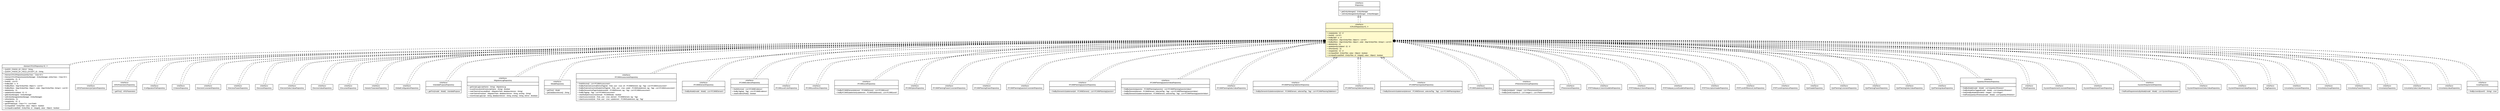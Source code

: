 #!/usr/local/bin/dot
#
# Class diagram 
# Generated by UMLGraph version R5_6-24-gf6e263 (http://www.umlgraph.org/)
#

digraph G {
	edge [fontname="arial",fontsize=10,labelfontname="arial",labelfontsize=10];
	node [fontname="arial",fontsize=10,shape=plaintext];
	nodesep=0.25;
	ranksep=0.5;
	// gov.sandia.cf.dao.AbstractCRUDRepository<E, I>
	c143274 [label=<<table title="gov.sandia.cf.dao.AbstractCRUDRepository" border="0" cellborder="1" cellspacing="0" cellpadding="2" port="p" href="./AbstractCRUDRepository.html">
		<tr><td><table border="0" cellspacing="0" cellpadding="1">
<tr><td align="center" balign="center"><font face="arial italic"> AbstractCRUDRepository&lt;E, I&gt; </font></td></tr>
		</table></td></tr>
		<tr><td><table border="0" cellspacing="0" cellpadding="1">
<tr><td align="left" balign="left"> + QUERY_FINDID_BY_FIELD : String </td></tr>
<tr><td align="left" balign="left"> + QUERY_FINDID_BY_FIELD_EXCEPT_ID : String </td></tr>
		</table></td></tr>
		<tr><td><table border="0" cellspacing="0" cellpadding="1">
<tr><td align="left" balign="left"> + AbstractCRUDRepository(entityClass : Class&lt;E&gt;) </td></tr>
<tr><td align="left" balign="left"> + AbstractCRUDRepository(entityManager : EntityManager, entityClass : Class&lt;E&gt;) </td></tr>
<tr><td align="left" balign="left"> + create(entity : E) : E </td></tr>
<tr><td align="left" balign="left"> + findAll() : List&lt;E&gt; </td></tr>
<tr><td align="left" balign="left"> + findById(id : I) : E </td></tr>
<tr><td align="left" balign="left"> + findBy(filters : Map&lt;EntityFilter, Object&gt;) : List&lt;E&gt; </td></tr>
<tr><td align="left" balign="left"> + findBy(filters : Map&lt;EntityFilter, Object&gt;, order : Map&lt;EntityFilter, String&gt;) : List&lt;E&gt; </td></tr>
<tr><td align="left" balign="left"> + delete(entity : E) </td></tr>
<tr><td align="left" balign="left"> + update(entityUpdated : E) : E </td></tr>
<tr><td align="left" balign="left"> + getEntityManager() : EntityManager </td></tr>
<tr><td align="left" balign="left"> + setEntityManager(entityManager : EntityManager) </td></tr>
<tr><td align="left" balign="left"> + refresh(entity : E) </td></tr>
<tr><td align="left" balign="left"> + merge(entity : E) : E </td></tr>
<tr><td align="left" balign="left"> + getAllFields(type : Class&lt;?&gt;) : List&lt;Field&gt; </td></tr>
<tr><td align="left" balign="left"> + isUnique(field : EntityFilter, value : Object) : boolean </td></tr>
<tr><td align="left" balign="left"> + isUniqueExcept(field : EntityFilter, id : Integer[], value : Object) : boolean </td></tr>
		</table></td></tr>
		</table>>, URL="./AbstractCRUDRepository.html", fontname="arial", fontcolor="black", fontsize=10.0];
	// gov.sandia.cf.dao.IARGParametersQoIOptionRepository
	c143280 [label=<<table title="gov.sandia.cf.dao.IARGParametersQoIOptionRepository" border="0" cellborder="1" cellspacing="0" cellpadding="2" port="p" href="./IARGParametersQoIOptionRepository.html">
		<tr><td><table border="0" cellspacing="0" cellpadding="1">
<tr><td align="center" balign="center"> &#171;interface&#187; </td></tr>
<tr><td align="center" balign="center"> IARGParametersQoIOptionRepository </td></tr>
		</table></td></tr>
		</table>>, URL="./IARGParametersQoIOptionRepository.html", fontname="arial", fontcolor="black", fontsize=10.0];
	// gov.sandia.cf.dao.IARGParametersRepository
	c143281 [label=<<table title="gov.sandia.cf.dao.IARGParametersRepository" border="0" cellborder="1" cellspacing="0" cellpadding="2" port="p" href="./IARGParametersRepository.html">
		<tr><td><table border="0" cellspacing="0" cellpadding="1">
<tr><td align="center" balign="center"> &#171;interface&#187; </td></tr>
<tr><td align="center" balign="center"> IARGParametersRepository </td></tr>
		</table></td></tr>
		<tr><td><table border="0" cellspacing="0" cellpadding="1">
<tr><td align="left" balign="left">  </td></tr>
		</table></td></tr>
		<tr><td><table border="0" cellspacing="0" cellpadding="1">
<tr><td align="left" balign="left"><font face="arial italic" point-size="10.0"> + getFirst() : ARGParameters </font></td></tr>
		</table></td></tr>
		</table>>, URL="./IARGParametersRepository.html", fontname="arial", fontcolor="black", fontsize=10.0];
	// gov.sandia.cf.dao.IConfigurationFileRepository
	c143282 [label=<<table title="gov.sandia.cf.dao.IConfigurationFileRepository" border="0" cellborder="1" cellspacing="0" cellpadding="2" port="p" href="./IConfigurationFileRepository.html">
		<tr><td><table border="0" cellspacing="0" cellpadding="1">
<tr><td align="center" balign="center"> &#171;interface&#187; </td></tr>
<tr><td align="center" balign="center"> IConfigurationFileRepository </td></tr>
		</table></td></tr>
		</table>>, URL="./IConfigurationFileRepository.html", fontname="arial", fontcolor="black", fontsize=10.0];
	// gov.sandia.cf.dao.ICriterionRepository
	c143283 [label=<<table title="gov.sandia.cf.dao.ICriterionRepository" border="0" cellborder="1" cellspacing="0" cellpadding="2" port="p" href="./ICriterionRepository.html">
		<tr><td><table border="0" cellspacing="0" cellpadding="1">
<tr><td align="center" balign="center"> &#171;interface&#187; </td></tr>
<tr><td align="center" balign="center"> ICriterionRepository </td></tr>
		</table></td></tr>
		</table>>, URL="./ICriterionRepository.html", fontname="arial", fontcolor="black", fontsize=10.0];
	// gov.sandia.cf.dao.ICRUDRepository<E, I>
	c143284 [label=<<table title="gov.sandia.cf.dao.ICRUDRepository" border="0" cellborder="1" cellspacing="0" cellpadding="2" port="p" bgcolor="lemonChiffon" href="./ICRUDRepository.html">
		<tr><td><table border="0" cellspacing="0" cellpadding="1">
<tr><td align="center" balign="center"> &#171;interface&#187; </td></tr>
<tr><td align="center" balign="center"> ICRUDRepository&lt;E, I&gt; </td></tr>
		</table></td></tr>
		<tr><td><table border="0" cellspacing="0" cellpadding="1">
<tr><td align="left" balign="left">  </td></tr>
		</table></td></tr>
		<tr><td><table border="0" cellspacing="0" cellpadding="1">
<tr><td align="left" balign="left"><font face="arial italic" point-size="10.0"> + create(entity : E) : E </font></td></tr>
<tr><td align="left" balign="left"><font face="arial italic" point-size="10.0"> + findAll() : List&lt;E&gt; </font></td></tr>
<tr><td align="left" balign="left"><font face="arial italic" point-size="10.0"> + findById(id : I) : E </font></td></tr>
<tr><td align="left" balign="left"><font face="arial italic" point-size="10.0"> + findBy(filters : Map&lt;EntityFilter, Object&gt;) : List&lt;E&gt; </font></td></tr>
<tr><td align="left" balign="left"><font face="arial italic" point-size="10.0"> + findBy(filters : Map&lt;EntityFilter, Object&gt;, order : Map&lt;EntityFilter, String&gt;) : List&lt;E&gt; </font></td></tr>
<tr><td align="left" balign="left"><font face="arial italic" point-size="10.0"> + delete(entity : E) </font></td></tr>
<tr><td align="left" balign="left"><font face="arial italic" point-size="10.0"> + update(entityUpdated : E) : E </font></td></tr>
<tr><td align="left" balign="left"><font face="arial italic" point-size="10.0"> + refresh(entity : E) </font></td></tr>
<tr><td align="left" balign="left"><font face="arial italic" point-size="10.0"> + merge(entity : E) : E </font></td></tr>
<tr><td align="left" balign="left"><font face="arial italic" point-size="10.0"> + isUnique(field : EntityFilter, value : Object) : boolean </font></td></tr>
<tr><td align="left" balign="left"><font face="arial italic" point-size="10.0"> + isUniqueExcept(field : EntityFilter, id : Integer[], value : Object) : boolean </font></td></tr>
		</table></td></tr>
		</table>>, URL="./ICRUDRepository.html", fontname="arial", fontcolor="black", fontsize=10.0];
	// gov.sandia.cf.dao.IDecisionConstraintRepository
	c143287 [label=<<table title="gov.sandia.cf.dao.IDecisionConstraintRepository" border="0" cellborder="1" cellspacing="0" cellpadding="2" port="p" href="./IDecisionConstraintRepository.html">
		<tr><td><table border="0" cellspacing="0" cellpadding="1">
<tr><td align="center" balign="center"> &#171;interface&#187; </td></tr>
<tr><td align="center" balign="center"> IDecisionConstraintRepository </td></tr>
		</table></td></tr>
		</table>>, URL="./IDecisionConstraintRepository.html", fontname="arial", fontcolor="black", fontsize=10.0];
	// gov.sandia.cf.dao.IDecisionParamRepository
	c143288 [label=<<table title="gov.sandia.cf.dao.IDecisionParamRepository" border="0" cellborder="1" cellspacing="0" cellpadding="2" port="p" href="./IDecisionParamRepository.html">
		<tr><td><table border="0" cellspacing="0" cellpadding="1">
<tr><td align="center" balign="center"> &#171;interface&#187; </td></tr>
<tr><td align="center" balign="center"> IDecisionParamRepository </td></tr>
		</table></td></tr>
		</table>>, URL="./IDecisionParamRepository.html", fontname="arial", fontcolor="black", fontsize=10.0];
	// gov.sandia.cf.dao.IDecisionRepository
	c143289 [label=<<table title="gov.sandia.cf.dao.IDecisionRepository" border="0" cellborder="1" cellspacing="0" cellpadding="2" port="p" href="./IDecisionRepository.html">
		<tr><td><table border="0" cellspacing="0" cellpadding="1">
<tr><td align="center" balign="center"> &#171;interface&#187; </td></tr>
<tr><td align="center" balign="center"> IDecisionRepository </td></tr>
		</table></td></tr>
		</table>>, URL="./IDecisionRepository.html", fontname="arial", fontcolor="black", fontsize=10.0];
	// gov.sandia.cf.dao.IDecisionSelectValueRepository
	c143290 [label=<<table title="gov.sandia.cf.dao.IDecisionSelectValueRepository" border="0" cellborder="1" cellspacing="0" cellpadding="2" port="p" href="./IDecisionSelectValueRepository.html">
		<tr><td><table border="0" cellspacing="0" cellpadding="1">
<tr><td align="center" balign="center"> &#171;interface&#187; </td></tr>
<tr><td align="center" balign="center"> IDecisionSelectValueRepository </td></tr>
		</table></td></tr>
		</table>>, URL="./IDecisionSelectValueRepository.html", fontname="arial", fontcolor="black", fontsize=10.0];
	// gov.sandia.cf.dao.IDecisionValueRepository
	c143291 [label=<<table title="gov.sandia.cf.dao.IDecisionValueRepository" border="0" cellborder="1" cellspacing="0" cellpadding="2" port="p" href="./IDecisionValueRepository.html">
		<tr><td><table border="0" cellspacing="0" cellpadding="1">
<tr><td align="center" balign="center"> &#171;interface&#187; </td></tr>
<tr><td align="center" balign="center"> IDecisionValueRepository </td></tr>
		</table></td></tr>
		</table>>, URL="./IDecisionValueRepository.html", fontname="arial", fontcolor="black", fontsize=10.0];
	// gov.sandia.cf.dao.IDocumentRepository
	c143292 [label=<<table title="gov.sandia.cf.dao.IDocumentRepository" border="0" cellborder="1" cellspacing="0" cellpadding="2" port="p" href="./IDocumentRepository.html">
		<tr><td><table border="0" cellspacing="0" cellpadding="1">
<tr><td align="center" balign="center"> &#171;interface&#187; </td></tr>
<tr><td align="center" balign="center"> IDocumentRepository </td></tr>
		</table></td></tr>
		</table>>, URL="./IDocumentRepository.html", fontname="arial", fontcolor="black", fontsize=10.0];
	// gov.sandia.cf.dao.IGenericParameterRepository
	c143293 [label=<<table title="gov.sandia.cf.dao.IGenericParameterRepository" border="0" cellborder="1" cellspacing="0" cellpadding="2" port="p" href="./IGenericParameterRepository.html">
		<tr><td><table border="0" cellspacing="0" cellpadding="1">
<tr><td align="center" balign="center"> &#171;interface&#187; </td></tr>
<tr><td align="center" balign="center"> IGenericParameterRepository </td></tr>
		</table></td></tr>
		</table>>, URL="./IGenericParameterRepository.html", fontname="arial", fontcolor="black", fontsize=10.0];
	// gov.sandia.cf.dao.IGlobalConfigurationRepository
	c143294 [label=<<table title="gov.sandia.cf.dao.IGlobalConfigurationRepository" border="0" cellborder="1" cellspacing="0" cellpadding="2" port="p" href="./IGlobalConfigurationRepository.html">
		<tr><td><table border="0" cellspacing="0" cellpadding="1">
<tr><td align="center" balign="center"> &#171;interface&#187; </td></tr>
<tr><td align="center" balign="center"> IGlobalConfigurationRepository </td></tr>
		</table></td></tr>
		</table>>, URL="./IGlobalConfigurationRepository.html", fontname="arial", fontcolor="black", fontsize=10.0];
	// gov.sandia.cf.dao.IIntendedPurposeRepository
	c143295 [label=<<table title="gov.sandia.cf.dao.IIntendedPurposeRepository" border="0" cellborder="1" cellspacing="0" cellpadding="2" port="p" href="./IIntendedPurposeRepository.html">
		<tr><td><table border="0" cellspacing="0" cellpadding="1">
<tr><td align="center" balign="center"> &#171;interface&#187; </td></tr>
<tr><td align="center" balign="center"> IIntendedPurposeRepository </td></tr>
		</table></td></tr>
		<tr><td><table border="0" cellspacing="0" cellpadding="1">
<tr><td align="left" balign="left">  </td></tr>
		</table></td></tr>
		<tr><td><table border="0" cellspacing="0" cellpadding="1">
<tr><td align="left" balign="left"><font face="arial italic" point-size="10.0"> + getFirst(model : Model) : IntendedPurpose </font></td></tr>
		</table></td></tr>
		</table>>, URL="./IIntendedPurposeRepository.html", fontname="arial", fontcolor="black", fontsize=10.0];
	// gov.sandia.cf.dao.IMigrationLogRepository
	c143296 [label=<<table title="gov.sandia.cf.dao.IMigrationLogRepository" border="0" cellborder="1" cellspacing="0" cellpadding="2" port="p" href="./IMigrationLogRepository.html">
		<tr><td><table border="0" cellspacing="0" cellpadding="1">
<tr><td align="center" balign="center"> &#171;interface&#187; </td></tr>
<tr><td align="center" balign="center"> IMigrationLogRepository </td></tr>
		</table></td></tr>
		<tr><td><table border="0" cellspacing="0" cellpadding="1">
<tr><td align="left" balign="left">  </td></tr>
		</table></td></tr>
		<tr><td><table border="0" cellspacing="0" cellpadding="1">
<tr><td align="left" balign="left"><font face="arial italic" point-size="10.0"> + getScriptLog(scriptName : String) : MigrationLog </font></td></tr>
<tr><td align="left" balign="left"><font face="arial italic" point-size="10.0"> + isLastExecutionInError(scriptName : String) : Boolean </font></td></tr>
<tr><td align="left" balign="left"><font face="arial italic" point-size="10.0"> + markTaskAsExecuted(task : IMigrationTask, databaseVersion : String) </font></td></tr>
<tr><td align="left" balign="left"><font face="arial italic" point-size="10.0"> + markTaskInError(task : IMigrationTask, databaseVersion : String, errorlog : String) </font></td></tr>
<tr><td align="left" balign="left"><font face="arial italic" point-size="10.0"> + insertScriptLog(script : String, databaseVersion : String, errorlog : String, inError : Boolean) </font></td></tr>
		</table></td></tr>
		</table>>, URL="./IMigrationLogRepository.html", fontname="arial", fontcolor="black", fontsize=10.0];
	// gov.sandia.cf.dao.IModelRepository
	c143297 [label=<<table title="gov.sandia.cf.dao.IModelRepository" border="0" cellborder="1" cellspacing="0" cellpadding="2" port="p" href="./IModelRepository.html">
		<tr><td><table border="0" cellspacing="0" cellpadding="1">
<tr><td align="center" balign="center"> &#171;interface&#187; </td></tr>
<tr><td align="center" balign="center"> IModelRepository </td></tr>
		</table></td></tr>
		<tr><td><table border="0" cellspacing="0" cellpadding="1">
<tr><td align="left" balign="left">  </td></tr>
		</table></td></tr>
		<tr><td><table border="0" cellspacing="0" cellpadding="1">
<tr><td align="left" balign="left"><font face="arial italic" point-size="10.0"> + getFirst() : Model </font></td></tr>
<tr><td align="left" balign="left"><font face="arial italic" point-size="10.0"> + getDatabaseVersion() : String </font></td></tr>
		</table></td></tr>
		</table>>, URL="./IModelRepository.html", fontname="arial", fontcolor="black", fontsize=10.0];
	// gov.sandia.cf.dao.IPCMMAssessmentRepository
	c143359 [label=<<table title="gov.sandia.cf.dao.IPCMMAssessmentRepository" border="0" cellborder="1" cellspacing="0" cellpadding="2" port="p" href="./IPCMMAssessmentRepository.html">
		<tr><td><table border="0" cellspacing="0" cellpadding="1">
<tr><td align="center" balign="center"> &#171;interface&#187; </td></tr>
<tr><td align="center" balign="center"> IPCMMAssessmentRepository </td></tr>
		</table></td></tr>
		<tr><td><table border="0" cellspacing="0" cellpadding="1">
<tr><td align="left" balign="left">  </td></tr>
		</table></td></tr>
		<tr><td><table border="0" cellspacing="0" cellpadding="1">
<tr><td align="left" balign="left"><font face="arial italic" point-size="10.0"> + findAllActive() : List&lt;PCMMAssessment&gt; </font></td></tr>
<tr><td align="left" balign="left"><font face="arial italic" point-size="10.0"> + findByRoleAndUserAndEltAndTag(role : Role, user : User, elt : PCMMElement, tag : Tag) : List&lt;PCMMAssessment&gt; </font></td></tr>
<tr><td align="left" balign="left"><font face="arial italic" point-size="10.0"> + findByRoleAndUserAndSubeltAndTag(role : Role, user : User, subelt : PCMMSubelement, tag : Tag) : List&lt;PCMMAssessment&gt; </font></td></tr>
<tr><td align="left" balign="left"><font face="arial italic" point-size="10.0"> + findByElementAndTagInSubelement(elt : PCMMElement, tag : Tag) : List&lt;PCMMAssessment&gt; </font></td></tr>
<tr><td align="left" balign="left"><font face="arial italic" point-size="10.0"> + findByTag(tag : Tag) : List&lt;PCMMAssessment&gt; </font></td></tr>
<tr><td align="left" balign="left"><font face="arial italic" point-size="10.0"> + clearMultipleAssessment(mode : PCMMMode) : boolean </font></td></tr>
<tr><td align="left" balign="left"><font face="arial italic" point-size="10.0"> + clearAssessment(role : Role, user : User, element : PCMMElement, tag : Tag) </font></td></tr>
<tr><td align="left" balign="left"><font face="arial italic" point-size="10.0"> + clearAssessment(role : Role, user : User, subelement : PCMMSubelement, tag : Tag) </font></td></tr>
		</table></td></tr>
		</table>>, URL="./IPCMMAssessmentRepository.html", fontname="arial", fontcolor="black", fontsize=10.0];
	// gov.sandia.cf.dao.IPCMMElementRepository
	c143360 [label=<<table title="gov.sandia.cf.dao.IPCMMElementRepository" border="0" cellborder="1" cellspacing="0" cellpadding="2" port="p" href="./IPCMMElementRepository.html">
		<tr><td><table border="0" cellspacing="0" cellpadding="1">
<tr><td align="center" balign="center"> &#171;interface&#187; </td></tr>
<tr><td align="center" balign="center"> IPCMMElementRepository </td></tr>
		</table></td></tr>
		<tr><td><table border="0" cellspacing="0" cellpadding="1">
<tr><td align="left" balign="left">  </td></tr>
		</table></td></tr>
		<tr><td><table border="0" cellspacing="0" cellpadding="1">
<tr><td align="left" balign="left"><font face="arial italic" point-size="10.0"> + findByModel(model : Model) : List&lt;PCMMElement&gt; </font></td></tr>
		</table></td></tr>
		</table>>, URL="./IPCMMElementRepository.html", fontname="arial", fontcolor="black", fontsize=10.0];
	// gov.sandia.cf.dao.IPCMMEvidenceRepository
	c143361 [label=<<table title="gov.sandia.cf.dao.IPCMMEvidenceRepository" border="0" cellborder="1" cellspacing="0" cellpadding="2" port="p" href="./IPCMMEvidenceRepository.html">
		<tr><td><table border="0" cellspacing="0" cellpadding="1">
<tr><td align="center" balign="center"> &#171;interface&#187; </td></tr>
<tr><td align="center" balign="center"> IPCMMEvidenceRepository </td></tr>
		</table></td></tr>
		<tr><td><table border="0" cellspacing="0" cellpadding="1">
<tr><td align="left" balign="left">  </td></tr>
		</table></td></tr>
		<tr><td><table border="0" cellspacing="0" cellpadding="1">
<tr><td align="left" balign="left"><font face="arial italic" point-size="10.0"> + findAllActive() : List&lt;PCMMEvidence&gt; </font></td></tr>
<tr><td align="left" balign="left"><font face="arial italic" point-size="10.0"> + findByTag(tag : Tag) : List&lt;PCMMEvidence&gt; </font></td></tr>
<tr><td align="left" balign="left"><font face="arial italic" point-size="10.0"> + clearEvidencePath() : boolean </font></td></tr>
		</table></td></tr>
		</table>>, URL="./IPCMMEvidenceRepository.html", fontname="arial", fontcolor="black", fontsize=10.0];
	// gov.sandia.cf.dao.IPCMMLevelColorRepository
	c143362 [label=<<table title="gov.sandia.cf.dao.IPCMMLevelColorRepository" border="0" cellborder="1" cellspacing="0" cellpadding="2" port="p" href="./IPCMMLevelColorRepository.html">
		<tr><td><table border="0" cellspacing="0" cellpadding="1">
<tr><td align="center" balign="center"> &#171;interface&#187; </td></tr>
<tr><td align="center" balign="center"> IPCMMLevelColorRepository </td></tr>
		</table></td></tr>
		</table>>, URL="./IPCMMLevelColorRepository.html", fontname="arial", fontcolor="black", fontsize=10.0];
	// gov.sandia.cf.dao.IPCMMLevelDescRepository
	c143363 [label=<<table title="gov.sandia.cf.dao.IPCMMLevelDescRepository" border="0" cellborder="1" cellspacing="0" cellpadding="2" port="p" href="./IPCMMLevelDescRepository.html">
		<tr><td><table border="0" cellspacing="0" cellpadding="1">
<tr><td align="center" balign="center"> &#171;interface&#187; </td></tr>
<tr><td align="center" balign="center"> IPCMMLevelDescRepository </td></tr>
		</table></td></tr>
		</table>>, URL="./IPCMMLevelDescRepository.html", fontname="arial", fontcolor="black", fontsize=10.0];
	// gov.sandia.cf.dao.IPCMMLevelRepository
	c143364 [label=<<table title="gov.sandia.cf.dao.IPCMMLevelRepository" border="0" cellborder="1" cellspacing="0" cellpadding="2" port="p" href="./IPCMMLevelRepository.html">
		<tr><td><table border="0" cellspacing="0" cellpadding="1">
<tr><td align="center" balign="center"> &#171;interface&#187; </td></tr>
<tr><td align="center" balign="center"> IPCMMLevelRepository </td></tr>
		</table></td></tr>
		<tr><td><table border="0" cellspacing="0" cellpadding="1">
<tr><td align="left" balign="left">  </td></tr>
		</table></td></tr>
		<tr><td><table border="0" cellspacing="0" cellpadding="1">
<tr><td align="left" balign="left"><font face="arial italic" point-size="10.0"> + findByPCMMElement(element : PCMMElement) : List&lt;PCMMLevel&gt; </font></td></tr>
<tr><td align="left" balign="left"><font face="arial italic" point-size="10.0"> + findByPCMMSubelement(subelement : PCMMSubelement) : List&lt;PCMMLevel&gt; </font></td></tr>
		</table></td></tr>
		</table>>, URL="./IPCMMLevelRepository.html", fontname="arial", fontcolor="black", fontsize=10.0];
	// gov.sandia.cf.dao.IPCMMOptionRepository
	c143365 [label=<<table title="gov.sandia.cf.dao.IPCMMOptionRepository" border="0" cellborder="1" cellspacing="0" cellpadding="2" port="p" href="./IPCMMOptionRepository.html">
		<tr><td><table border="0" cellspacing="0" cellpadding="1">
<tr><td align="center" balign="center"> &#171;interface&#187; </td></tr>
<tr><td align="center" balign="center"> IPCMMOptionRepository </td></tr>
		</table></td></tr>
		</table>>, URL="./IPCMMOptionRepository.html", fontname="arial", fontcolor="black", fontsize=10.0];
	// gov.sandia.cf.dao.IPCMMPlanningParamConstraintRepository
	c143366 [label=<<table title="gov.sandia.cf.dao.IPCMMPlanningParamConstraintRepository" border="0" cellborder="1" cellspacing="0" cellpadding="2" port="p" href="./IPCMMPlanningParamConstraintRepository.html">
		<tr><td><table border="0" cellspacing="0" cellpadding="1">
<tr><td align="center" balign="center"> &#171;interface&#187; </td></tr>
<tr><td align="center" balign="center"> IPCMMPlanningParamConstraintRepository </td></tr>
		</table></td></tr>
		</table>>, URL="./IPCMMPlanningParamConstraintRepository.html", fontname="arial", fontcolor="black", fontsize=10.0];
	// gov.sandia.cf.dao.IPCMMPlanningParamRepository
	c143367 [label=<<table title="gov.sandia.cf.dao.IPCMMPlanningParamRepository" border="0" cellborder="1" cellspacing="0" cellpadding="2" port="p" href="./IPCMMPlanningParamRepository.html">
		<tr><td><table border="0" cellspacing="0" cellpadding="1">
<tr><td align="center" balign="center"> &#171;interface&#187; </td></tr>
<tr><td align="center" balign="center"> IPCMMPlanningParamRepository </td></tr>
		</table></td></tr>
		</table>>, URL="./IPCMMPlanningParamRepository.html", fontname="arial", fontcolor="black", fontsize=10.0];
	// gov.sandia.cf.dao.IPCMMPlanningQuestionConstraintRepository
	c143368 [label=<<table title="gov.sandia.cf.dao.IPCMMPlanningQuestionConstraintRepository" border="0" cellborder="1" cellspacing="0" cellpadding="2" port="p" href="./IPCMMPlanningQuestionConstraintRepository.html">
		<tr><td><table border="0" cellspacing="0" cellpadding="1">
<tr><td align="center" balign="center"> &#171;interface&#187; </td></tr>
<tr><td align="center" balign="center"> IPCMMPlanningQuestionConstraintRepository </td></tr>
		</table></td></tr>
		</table>>, URL="./IPCMMPlanningQuestionConstraintRepository.html", fontname="arial", fontcolor="black", fontsize=10.0];
	// gov.sandia.cf.dao.IPCMMPlanningQuestionRepository
	c143369 [label=<<table title="gov.sandia.cf.dao.IPCMMPlanningQuestionRepository" border="0" cellborder="1" cellspacing="0" cellpadding="2" port="p" href="./IPCMMPlanningQuestionRepository.html">
		<tr><td><table border="0" cellspacing="0" cellpadding="1">
<tr><td align="center" balign="center"> &#171;interface&#187; </td></tr>
<tr><td align="center" balign="center"> IPCMMPlanningQuestionRepository </td></tr>
		</table></td></tr>
		<tr><td><table border="0" cellspacing="0" cellpadding="1">
<tr><td align="left" balign="left">  </td></tr>
		</table></td></tr>
		<tr><td><table border="0" cellspacing="0" cellpadding="1">
<tr><td align="left" balign="left"><font face="arial italic" point-size="10.0"> + findByElementInSubelement(elt : PCMMElement) : List&lt;PCMMPlanningQuestion&gt; </font></td></tr>
		</table></td></tr>
		</table>>, URL="./IPCMMPlanningQuestionRepository.html", fontname="arial", fontcolor="black", fontsize=10.0];
	// gov.sandia.cf.dao.IPCMMPlanningQuestionValueRepository
	c143370 [label=<<table title="gov.sandia.cf.dao.IPCMMPlanningQuestionValueRepository" border="0" cellborder="1" cellspacing="0" cellpadding="2" port="p" href="./IPCMMPlanningQuestionValueRepository.html">
		<tr><td><table border="0" cellspacing="0" cellpadding="1">
<tr><td align="center" balign="center"> &#171;interface&#187; </td></tr>
<tr><td align="center" balign="center"> IPCMMPlanningQuestionValueRepository </td></tr>
		</table></td></tr>
		<tr><td><table border="0" cellspacing="0" cellpadding="1">
<tr><td align="left" balign="left">  </td></tr>
		</table></td></tr>
		<tr><td><table border="0" cellspacing="0" cellpadding="1">
<tr><td align="left" balign="left"><font face="arial italic" point-size="10.0"> + findByQuestion(question : PCMMPlanningQuestion) : List&lt;PCMMPlanningQuestionValue&gt; </font></td></tr>
<tr><td align="left" balign="left"><font face="arial italic" point-size="10.0"> + findByElement(element : PCMMElement, selectedTag : Tag) : List&lt;PCMMPlanningQuestionValue&gt; </font></td></tr>
<tr><td align="left" balign="left"><font face="arial italic" point-size="10.0"> + findByElementInSubelement(element : PCMMElement, selectedTag : Tag) : List&lt;PCMMPlanningQuestionValue&gt; </font></td></tr>
		</table></td></tr>
		</table>>, URL="./IPCMMPlanningQuestionValueRepository.html", fontname="arial", fontcolor="black", fontsize=10.0];
	// gov.sandia.cf.dao.IPCMMPlanningSelectValueRepository
	c143371 [label=<<table title="gov.sandia.cf.dao.IPCMMPlanningSelectValueRepository" border="0" cellborder="1" cellspacing="0" cellpadding="2" port="p" href="./IPCMMPlanningSelectValueRepository.html">
		<tr><td><table border="0" cellspacing="0" cellpadding="1">
<tr><td align="center" balign="center"> &#171;interface&#187; </td></tr>
<tr><td align="center" balign="center"> IPCMMPlanningSelectValueRepository </td></tr>
		</table></td></tr>
		</table>>, URL="./IPCMMPlanningSelectValueRepository.html", fontname="arial", fontcolor="black", fontsize=10.0];
	// gov.sandia.cf.dao.IPCMMPlanningTableItemRepository
	c143372 [label=<<table title="gov.sandia.cf.dao.IPCMMPlanningTableItemRepository" border="0" cellborder="1" cellspacing="0" cellpadding="2" port="p" href="./IPCMMPlanningTableItemRepository.html">
		<tr><td><table border="0" cellspacing="0" cellpadding="1">
<tr><td align="center" balign="center"> &#171;interface&#187; </td></tr>
<tr><td align="center" balign="center"> IPCMMPlanningTableItemRepository </td></tr>
		</table></td></tr>
		<tr><td><table border="0" cellspacing="0" cellpadding="1">
<tr><td align="left" balign="left">  </td></tr>
		</table></td></tr>
		<tr><td><table border="0" cellspacing="0" cellpadding="1">
<tr><td align="left" balign="left"><font face="arial italic" point-size="10.0"> + findByElementInSubelement(element : PCMMElement, selectedTag : Tag) : List&lt;PCMMPlanningTableItem&gt; </font></td></tr>
		</table></td></tr>
		</table>>, URL="./IPCMMPlanningTableItemRepository.html", fontname="arial", fontcolor="black", fontsize=10.0];
	// gov.sandia.cf.dao.IPCMMPlanningTableValueRepository
	c143373 [label=<<table title="gov.sandia.cf.dao.IPCMMPlanningTableValueRepository" border="0" cellborder="1" cellspacing="0" cellpadding="2" port="p" href="./IPCMMPlanningTableValueRepository.html">
		<tr><td><table border="0" cellspacing="0" cellpadding="1">
<tr><td align="center" balign="center"> &#171;interface&#187; </td></tr>
<tr><td align="center" balign="center"> IPCMMPlanningTableValueRepository </td></tr>
		</table></td></tr>
		</table>>, URL="./IPCMMPlanningTableValueRepository.html", fontname="arial", fontcolor="black", fontsize=10.0];
	// gov.sandia.cf.dao.IPCMMPlanningValueRepository
	c143374 [label=<<table title="gov.sandia.cf.dao.IPCMMPlanningValueRepository" border="0" cellborder="1" cellspacing="0" cellpadding="2" port="p" href="./IPCMMPlanningValueRepository.html">
		<tr><td><table border="0" cellspacing="0" cellpadding="1">
<tr><td align="center" balign="center"> &#171;interface&#187; </td></tr>
<tr><td align="center" balign="center"> IPCMMPlanningValueRepository </td></tr>
		</table></td></tr>
		<tr><td><table border="0" cellspacing="0" cellpadding="1">
<tr><td align="left" balign="left">  </td></tr>
		</table></td></tr>
		<tr><td><table border="0" cellspacing="0" cellpadding="1">
<tr><td align="left" balign="left"><font face="arial italic" point-size="10.0"> + findByElementInSubelement(element : PCMMElement, selectedTag : Tag) : List&lt;PCMMPlanningValue&gt; </font></td></tr>
		</table></td></tr>
		</table>>, URL="./IPCMMPlanningValueRepository.html", fontname="arial", fontcolor="black", fontsize=10.0];
	// gov.sandia.cf.dao.IPCMMSubelementRepository
	c143375 [label=<<table title="gov.sandia.cf.dao.IPCMMSubelementRepository" border="0" cellborder="1" cellspacing="0" cellpadding="2" port="p" href="./IPCMMSubelementRepository.html">
		<tr><td><table border="0" cellspacing="0" cellpadding="1">
<tr><td align="center" balign="center"> &#171;interface&#187; </td></tr>
<tr><td align="center" balign="center"> IPCMMSubelementRepository </td></tr>
		</table></td></tr>
		</table>>, URL="./IPCMMSubelementRepository.html", fontname="arial", fontcolor="black", fontsize=10.0];
	// gov.sandia.cf.dao.IPhenomenonGroupRepository
	c143376 [label=<<table title="gov.sandia.cf.dao.IPhenomenonGroupRepository" border="0" cellborder="1" cellspacing="0" cellpadding="2" port="p" href="./IPhenomenonGroupRepository.html">
		<tr><td><table border="0" cellspacing="0" cellpadding="1">
<tr><td align="center" balign="center"> &#171;interface&#187; </td></tr>
<tr><td align="center" balign="center"> IPhenomenonGroupRepository </td></tr>
		</table></td></tr>
		<tr><td><table border="0" cellspacing="0" cellpadding="1">
<tr><td align="left" balign="left">  </td></tr>
		</table></td></tr>
		<tr><td><table border="0" cellspacing="0" cellpadding="1">
<tr><td align="left" balign="left"><font face="arial italic" point-size="10.0"> + findByQoiId(qoiId : Integer) : List&lt;PhenomenonGroup&gt; </font></td></tr>
<tr><td align="left" balign="left"><font face="arial italic" point-size="10.0"> + findByQoiIdList(qoiIdList : List&lt;Integer&gt;) : List&lt;PhenomenonGroup&gt; </font></td></tr>
		</table></td></tr>
		</table>>, URL="./IPhenomenonGroupRepository.html", fontname="arial", fontcolor="black", fontsize=10.0];
	// gov.sandia.cf.dao.IPhenomenonRepository
	c143377 [label=<<table title="gov.sandia.cf.dao.IPhenomenonRepository" border="0" cellborder="1" cellspacing="0" cellpadding="2" port="p" href="./IPhenomenonRepository.html">
		<tr><td><table border="0" cellspacing="0" cellpadding="1">
<tr><td align="center" balign="center"> &#171;interface&#187; </td></tr>
<tr><td align="center" balign="center"> IPhenomenonRepository </td></tr>
		</table></td></tr>
		</table>>, URL="./IPhenomenonRepository.html", fontname="arial", fontcolor="black", fontsize=10.0];
	// gov.sandia.cf.dao.IPIRTAdequacyColumnGuidelineRepository
	c143378 [label=<<table title="gov.sandia.cf.dao.IPIRTAdequacyColumnGuidelineRepository" border="0" cellborder="1" cellspacing="0" cellpadding="2" port="p" href="./IPIRTAdequacyColumnGuidelineRepository.html">
		<tr><td><table border="0" cellspacing="0" cellpadding="1">
<tr><td align="center" balign="center"> &#171;interface&#187; </td></tr>
<tr><td align="center" balign="center"> IPIRTAdequacyColumnGuidelineRepository </td></tr>
		</table></td></tr>
		</table>>, URL="./IPIRTAdequacyColumnGuidelineRepository.html", fontname="arial", fontcolor="black", fontsize=10.0];
	// gov.sandia.cf.dao.IPIRTAdequacyColumnRepository
	c143379 [label=<<table title="gov.sandia.cf.dao.IPIRTAdequacyColumnRepository" border="0" cellborder="1" cellspacing="0" cellpadding="2" port="p" href="./IPIRTAdequacyColumnRepository.html">
		<tr><td><table border="0" cellspacing="0" cellpadding="1">
<tr><td align="center" balign="center"> &#171;interface&#187; </td></tr>
<tr><td align="center" balign="center"> IPIRTAdequacyColumnRepository </td></tr>
		</table></td></tr>
		</table>>, URL="./IPIRTAdequacyColumnRepository.html", fontname="arial", fontcolor="black", fontsize=10.0];
	// gov.sandia.cf.dao.IPIRTAdequacyLevelGuidelineRepository
	c143380 [label=<<table title="gov.sandia.cf.dao.IPIRTAdequacyLevelGuidelineRepository" border="0" cellborder="1" cellspacing="0" cellpadding="2" port="p" href="./IPIRTAdequacyLevelGuidelineRepository.html">
		<tr><td><table border="0" cellspacing="0" cellpadding="1">
<tr><td align="center" balign="center"> &#171;interface&#187; </td></tr>
<tr><td align="center" balign="center"> IPIRTAdequacyLevelGuidelineRepository </td></tr>
		</table></td></tr>
		</table>>, URL="./IPIRTAdequacyLevelGuidelineRepository.html", fontname="arial", fontcolor="black", fontsize=10.0];
	// gov.sandia.cf.dao.IPIRTDescriptionHeaderRepository
	c143381 [label=<<table title="gov.sandia.cf.dao.IPIRTDescriptionHeaderRepository" border="0" cellborder="1" cellspacing="0" cellpadding="2" port="p" href="./IPIRTDescriptionHeaderRepository.html">
		<tr><td><table border="0" cellspacing="0" cellpadding="1">
<tr><td align="center" balign="center"> &#171;interface&#187; </td></tr>
<tr><td align="center" balign="center"> IPIRTDescriptionHeaderRepository </td></tr>
		</table></td></tr>
		</table>>, URL="./IPIRTDescriptionHeaderRepository.html", fontname="arial", fontcolor="black", fontsize=10.0];
	// gov.sandia.cf.dao.IPIRTLevelDifferenceColorRepository
	c143382 [label=<<table title="gov.sandia.cf.dao.IPIRTLevelDifferenceColorRepository" border="0" cellborder="1" cellspacing="0" cellpadding="2" port="p" href="./IPIRTLevelDifferenceColorRepository.html">
		<tr><td><table border="0" cellspacing="0" cellpadding="1">
<tr><td align="center" balign="center"> &#171;interface&#187; </td></tr>
<tr><td align="center" balign="center"> IPIRTLevelDifferenceColorRepository </td></tr>
		</table></td></tr>
		</table>>, URL="./IPIRTLevelDifferenceColorRepository.html", fontname="arial", fontcolor="black", fontsize=10.0];
	// gov.sandia.cf.dao.IPIRTLevelImportanceRepository
	c143383 [label=<<table title="gov.sandia.cf.dao.IPIRTLevelImportanceRepository" border="0" cellborder="1" cellspacing="0" cellpadding="2" port="p" href="./IPIRTLevelImportanceRepository.html">
		<tr><td><table border="0" cellspacing="0" cellpadding="1">
<tr><td align="center" balign="center"> &#171;interface&#187; </td></tr>
<tr><td align="center" balign="center"> IPIRTLevelImportanceRepository </td></tr>
		</table></td></tr>
		</table>>, URL="./IPIRTLevelImportanceRepository.html", fontname="arial", fontcolor="black", fontsize=10.0];
	// gov.sandia.cf.dao.IQoIHeaderRepository
	c143384 [label=<<table title="gov.sandia.cf.dao.IQoIHeaderRepository" border="0" cellborder="1" cellspacing="0" cellpadding="2" port="p" href="./IQoIHeaderRepository.html">
		<tr><td><table border="0" cellspacing="0" cellpadding="1">
<tr><td align="center" balign="center"> &#171;interface&#187; </td></tr>
<tr><td align="center" balign="center"> IQoIHeaderRepository </td></tr>
		</table></td></tr>
		</table>>, URL="./IQoIHeaderRepository.html", fontname="arial", fontcolor="black", fontsize=10.0];
	// gov.sandia.cf.dao.IQoIPlanningConstraintRepository
	c143385 [label=<<table title="gov.sandia.cf.dao.IQoIPlanningConstraintRepository" border="0" cellborder="1" cellspacing="0" cellpadding="2" port="p" href="./IQoIPlanningConstraintRepository.html">
		<tr><td><table border="0" cellspacing="0" cellpadding="1">
<tr><td align="center" balign="center"> &#171;interface&#187; </td></tr>
<tr><td align="center" balign="center"> IQoIPlanningConstraintRepository </td></tr>
		</table></td></tr>
		</table>>, URL="./IQoIPlanningConstraintRepository.html", fontname="arial", fontcolor="black", fontsize=10.0];
	// gov.sandia.cf.dao.IQoIPlanningParamRepository
	c143386 [label=<<table title="gov.sandia.cf.dao.IQoIPlanningParamRepository" border="0" cellborder="1" cellspacing="0" cellpadding="2" port="p" href="./IQoIPlanningParamRepository.html">
		<tr><td><table border="0" cellspacing="0" cellpadding="1">
<tr><td align="center" balign="center"> &#171;interface&#187; </td></tr>
<tr><td align="center" balign="center"> IQoIPlanningParamRepository </td></tr>
		</table></td></tr>
		</table>>, URL="./IQoIPlanningParamRepository.html", fontname="arial", fontcolor="black", fontsize=10.0];
	// gov.sandia.cf.dao.IQoIPlanningSelectValueRepository
	c143387 [label=<<table title="gov.sandia.cf.dao.IQoIPlanningSelectValueRepository" border="0" cellborder="1" cellspacing="0" cellpadding="2" port="p" href="./IQoIPlanningSelectValueRepository.html">
		<tr><td><table border="0" cellspacing="0" cellpadding="1">
<tr><td align="center" balign="center"> &#171;interface&#187; </td></tr>
<tr><td align="center" balign="center"> IQoIPlanningSelectValueRepository </td></tr>
		</table></td></tr>
		</table>>, URL="./IQoIPlanningSelectValueRepository.html", fontname="arial", fontcolor="black", fontsize=10.0];
	// gov.sandia.cf.dao.IQoIPlanningValueRepository
	c143388 [label=<<table title="gov.sandia.cf.dao.IQoIPlanningValueRepository" border="0" cellborder="1" cellspacing="0" cellpadding="2" port="p" href="./IQoIPlanningValueRepository.html">
		<tr><td><table border="0" cellspacing="0" cellpadding="1">
<tr><td align="center" balign="center"> &#171;interface&#187; </td></tr>
<tr><td align="center" balign="center"> IQoIPlanningValueRepository </td></tr>
		</table></td></tr>
		</table>>, URL="./IQoIPlanningValueRepository.html", fontname="arial", fontcolor="black", fontsize=10.0];
	// gov.sandia.cf.dao.IQuantityOfInterestRepository
	c143389 [label=<<table title="gov.sandia.cf.dao.IQuantityOfInterestRepository" border="0" cellborder="1" cellspacing="0" cellpadding="2" port="p" href="./IQuantityOfInterestRepository.html">
		<tr><td><table border="0" cellspacing="0" cellpadding="1">
<tr><td align="center" balign="center"> &#171;interface&#187; </td></tr>
<tr><td align="center" balign="center"> IQuantityOfInterestRepository </td></tr>
		</table></td></tr>
		<tr><td><table border="0" cellspacing="0" cellpadding="1">
<tr><td align="left" balign="left">  </td></tr>
		</table></td></tr>
		<tr><td><table border="0" cellspacing="0" cellpadding="1">
<tr><td align="left" balign="left"><font face="arial italic" point-size="10.0"> + findByModel(model : Model) : List&lt;QuantityOfInterest&gt; </font></td></tr>
<tr><td align="left" balign="left"><font face="arial italic" point-size="10.0"> + findByModelNotTagged(model : Model) : List&lt;QuantityOfInterest&gt; </font></td></tr>
<tr><td align="left" balign="left"><font face="arial italic" point-size="10.0"> + findQoiIdByModelId(modelId : Integer) : List&lt;Integer&gt; </font></td></tr>
<tr><td align="left" balign="left"><font face="arial italic" point-size="10.0"> + findRootQuantityOfInterest(model : Model) : List&lt;QuantityOfInterest&gt; </font></td></tr>
		</table></td></tr>
		</table>>, URL="./IQuantityOfInterestRepository.html", fontname="arial", fontcolor="black", fontsize=10.0];
	// gov.sandia.cf.dao.IRepository
	c143390 [label=<<table title="gov.sandia.cf.dao.IRepository" border="0" cellborder="1" cellspacing="0" cellpadding="2" port="p" href="./IRepository.html">
		<tr><td><table border="0" cellspacing="0" cellpadding="1">
<tr><td align="center" balign="center"> &#171;interface&#187; </td></tr>
<tr><td align="center" balign="center"> IRepository </td></tr>
		</table></td></tr>
		<tr><td><table border="0" cellspacing="0" cellpadding="1">
<tr><td align="left" balign="left">  </td></tr>
		</table></td></tr>
		<tr><td><table border="0" cellspacing="0" cellpadding="1">
<tr><td align="left" balign="left"><font face="arial italic" point-size="10.0"> + getEntityManager() : EntityManager </font></td></tr>
<tr><td align="left" balign="left"><font face="arial italic" point-size="10.0"> + setEntityManager(entityManager : EntityManager) </font></td></tr>
		</table></td></tr>
		</table>>, URL="./IRepository.html", fontname="arial", fontcolor="black", fontsize=10.0];
	// gov.sandia.cf.dao.IRoleRepository
	c143391 [label=<<table title="gov.sandia.cf.dao.IRoleRepository" border="0" cellborder="1" cellspacing="0" cellpadding="2" port="p" href="./IRoleRepository.html">
		<tr><td><table border="0" cellspacing="0" cellpadding="1">
<tr><td align="center" balign="center"> &#171;interface&#187; </td></tr>
<tr><td align="center" balign="center"> IRoleRepository </td></tr>
		</table></td></tr>
		</table>>, URL="./IRoleRepository.html", fontname="arial", fontcolor="black", fontsize=10.0];
	// gov.sandia.cf.dao.ISystemRequirementConstraintRepository
	c143392 [label=<<table title="gov.sandia.cf.dao.ISystemRequirementConstraintRepository" border="0" cellborder="1" cellspacing="0" cellpadding="2" port="p" href="./ISystemRequirementConstraintRepository.html">
		<tr><td><table border="0" cellspacing="0" cellpadding="1">
<tr><td align="center" balign="center"> &#171;interface&#187; </td></tr>
<tr><td align="center" balign="center"> ISystemRequirementConstraintRepository </td></tr>
		</table></td></tr>
		</table>>, URL="./ISystemRequirementConstraintRepository.html", fontname="arial", fontcolor="black", fontsize=10.0];
	// gov.sandia.cf.dao.ISystemRequirementParamRepository
	c143393 [label=<<table title="gov.sandia.cf.dao.ISystemRequirementParamRepository" border="0" cellborder="1" cellspacing="0" cellpadding="2" port="p" href="./ISystemRequirementParamRepository.html">
		<tr><td><table border="0" cellspacing="0" cellpadding="1">
<tr><td align="center" balign="center"> &#171;interface&#187; </td></tr>
<tr><td align="center" balign="center"> ISystemRequirementParamRepository </td></tr>
		</table></td></tr>
		</table>>, URL="./ISystemRequirementParamRepository.html", fontname="arial", fontcolor="black", fontsize=10.0];
	// gov.sandia.cf.dao.ISystemRequirementRepository
	c143394 [label=<<table title="gov.sandia.cf.dao.ISystemRequirementRepository" border="0" cellborder="1" cellspacing="0" cellpadding="2" port="p" href="./ISystemRequirementRepository.html">
		<tr><td><table border="0" cellspacing="0" cellpadding="1">
<tr><td align="center" balign="center"> &#171;interface&#187; </td></tr>
<tr><td align="center" balign="center"> ISystemRequirementRepository </td></tr>
		</table></td></tr>
		<tr><td><table border="0" cellspacing="0" cellpadding="1">
<tr><td align="left" balign="left">  </td></tr>
		</table></td></tr>
		<tr><td><table border="0" cellspacing="0" cellpadding="1">
<tr><td align="left" balign="left"><font face="arial italic" point-size="10.0"> + findRootRequirementsByModel(model : Model) : List&lt;SystemRequirement&gt; </font></td></tr>
		</table></td></tr>
		</table>>, URL="./ISystemRequirementRepository.html", fontname="arial", fontcolor="black", fontsize=10.0];
	// gov.sandia.cf.dao.ISystemRequirementSelectValueRepository
	c143395 [label=<<table title="gov.sandia.cf.dao.ISystemRequirementSelectValueRepository" border="0" cellborder="1" cellspacing="0" cellpadding="2" port="p" href="./ISystemRequirementSelectValueRepository.html">
		<tr><td><table border="0" cellspacing="0" cellpadding="1">
<tr><td align="center" balign="center"> &#171;interface&#187; </td></tr>
<tr><td align="center" balign="center"> ISystemRequirementSelectValueRepository </td></tr>
		</table></td></tr>
		</table>>, URL="./ISystemRequirementSelectValueRepository.html", fontname="arial", fontcolor="black", fontsize=10.0];
	// gov.sandia.cf.dao.ISystemRequirementValueRepository
	c143396 [label=<<table title="gov.sandia.cf.dao.ISystemRequirementValueRepository" border="0" cellborder="1" cellspacing="0" cellpadding="2" port="p" href="./ISystemRequirementValueRepository.html">
		<tr><td><table border="0" cellspacing="0" cellpadding="1">
<tr><td align="center" balign="center"> &#171;interface&#187; </td></tr>
<tr><td align="center" balign="center"> ISystemRequirementValueRepository </td></tr>
		</table></td></tr>
		</table>>, URL="./ISystemRequirementValueRepository.html", fontname="arial", fontcolor="black", fontsize=10.0];
	// gov.sandia.cf.dao.ITagRepository
	c143397 [label=<<table title="gov.sandia.cf.dao.ITagRepository" border="0" cellborder="1" cellspacing="0" cellpadding="2" port="p" href="./ITagRepository.html">
		<tr><td><table border="0" cellspacing="0" cellpadding="1">
<tr><td align="center" balign="center"> &#171;interface&#187; </td></tr>
<tr><td align="center" balign="center"> ITagRepository </td></tr>
		</table></td></tr>
		</table>>, URL="./ITagRepository.html", fontname="arial", fontcolor="black", fontsize=10.0];
	// gov.sandia.cf.dao.IUncertaintyConstraintRepository
	c143398 [label=<<table title="gov.sandia.cf.dao.IUncertaintyConstraintRepository" border="0" cellborder="1" cellspacing="0" cellpadding="2" port="p" href="./IUncertaintyConstraintRepository.html">
		<tr><td><table border="0" cellspacing="0" cellpadding="1">
<tr><td align="center" balign="center"> &#171;interface&#187; </td></tr>
<tr><td align="center" balign="center"> IUncertaintyConstraintRepository </td></tr>
		</table></td></tr>
		</table>>, URL="./IUncertaintyConstraintRepository.html", fontname="arial", fontcolor="black", fontsize=10.0];
	// gov.sandia.cf.dao.IUncertaintyGroupRepository
	c143399 [label=<<table title="gov.sandia.cf.dao.IUncertaintyGroupRepository" border="0" cellborder="1" cellspacing="0" cellpadding="2" port="p" href="./IUncertaintyGroupRepository.html">
		<tr><td><table border="0" cellspacing="0" cellpadding="1">
<tr><td align="center" balign="center"> &#171;interface&#187; </td></tr>
<tr><td align="center" balign="center"> IUncertaintyGroupRepository </td></tr>
		</table></td></tr>
		</table>>, URL="./IUncertaintyGroupRepository.html", fontname="arial", fontcolor="black", fontsize=10.0];
	// gov.sandia.cf.dao.IUncertaintyParamRepository
	c143400 [label=<<table title="gov.sandia.cf.dao.IUncertaintyParamRepository" border="0" cellborder="1" cellspacing="0" cellpadding="2" port="p" href="./IUncertaintyParamRepository.html">
		<tr><td><table border="0" cellspacing="0" cellpadding="1">
<tr><td align="center" balign="center"> &#171;interface&#187; </td></tr>
<tr><td align="center" balign="center"> IUncertaintyParamRepository </td></tr>
		</table></td></tr>
		</table>>, URL="./IUncertaintyParamRepository.html", fontname="arial", fontcolor="black", fontsize=10.0];
	// gov.sandia.cf.dao.IUncertaintyRepository
	c143401 [label=<<table title="gov.sandia.cf.dao.IUncertaintyRepository" border="0" cellborder="1" cellspacing="0" cellpadding="2" port="p" href="./IUncertaintyRepository.html">
		<tr><td><table border="0" cellspacing="0" cellpadding="1">
<tr><td align="center" balign="center"> &#171;interface&#187; </td></tr>
<tr><td align="center" balign="center"> IUncertaintyRepository </td></tr>
		</table></td></tr>
		</table>>, URL="./IUncertaintyRepository.html", fontname="arial", fontcolor="black", fontsize=10.0];
	// gov.sandia.cf.dao.IUncertaintySelectValueRepository
	c143402 [label=<<table title="gov.sandia.cf.dao.IUncertaintySelectValueRepository" border="0" cellborder="1" cellspacing="0" cellpadding="2" port="p" href="./IUncertaintySelectValueRepository.html">
		<tr><td><table border="0" cellspacing="0" cellpadding="1">
<tr><td align="center" balign="center"> &#171;interface&#187; </td></tr>
<tr><td align="center" balign="center"> IUncertaintySelectValueRepository </td></tr>
		</table></td></tr>
		</table>>, URL="./IUncertaintySelectValueRepository.html", fontname="arial", fontcolor="black", fontsize=10.0];
	// gov.sandia.cf.dao.IUncertaintyValueRepository
	c143403 [label=<<table title="gov.sandia.cf.dao.IUncertaintyValueRepository" border="0" cellborder="1" cellspacing="0" cellpadding="2" port="p" href="./IUncertaintyValueRepository.html">
		<tr><td><table border="0" cellspacing="0" cellpadding="1">
<tr><td align="center" balign="center"> &#171;interface&#187; </td></tr>
<tr><td align="center" balign="center"> IUncertaintyValueRepository </td></tr>
		</table></td></tr>
		</table>>, URL="./IUncertaintyValueRepository.html", fontname="arial", fontcolor="black", fontsize=10.0];
	// gov.sandia.cf.dao.IUserRepository
	c143404 [label=<<table title="gov.sandia.cf.dao.IUserRepository" border="0" cellborder="1" cellspacing="0" cellpadding="2" port="p" href="./IUserRepository.html">
		<tr><td><table border="0" cellspacing="0" cellpadding="1">
<tr><td align="center" balign="center"> &#171;interface&#187; </td></tr>
<tr><td align="center" balign="center"> IUserRepository </td></tr>
		</table></td></tr>
		<tr><td><table border="0" cellspacing="0" cellpadding="1">
<tr><td align="left" balign="left">  </td></tr>
		</table></td></tr>
		<tr><td><table border="0" cellspacing="0" cellpadding="1">
<tr><td align="left" balign="left"><font face="arial italic" point-size="10.0"> + findByUserId(userID : String) : User </font></td></tr>
		</table></td></tr>
		</table>>, URL="./IUserRepository.html", fontname="arial", fontcolor="black", fontsize=10.0];
	//gov.sandia.cf.dao.AbstractCRUDRepository<E, I> implements gov.sandia.cf.dao.ICRUDRepository<E, I>
	c143284:p -> c143274:p [dir=back,arrowtail=empty,style=dashed];
	//gov.sandia.cf.dao.IARGParametersQoIOptionRepository implements gov.sandia.cf.dao.ICRUDRepository<E, I>
	c143284:p -> c143280:p [dir=back,arrowtail=empty,style=dashed];
	//gov.sandia.cf.dao.IARGParametersRepository implements gov.sandia.cf.dao.ICRUDRepository<E, I>
	c143284:p -> c143281:p [dir=back,arrowtail=empty,style=dashed];
	//gov.sandia.cf.dao.IConfigurationFileRepository implements gov.sandia.cf.dao.ICRUDRepository<E, I>
	c143284:p -> c143282:p [dir=back,arrowtail=empty,style=dashed];
	//gov.sandia.cf.dao.ICriterionRepository implements gov.sandia.cf.dao.ICRUDRepository<E, I>
	c143284:p -> c143283:p [dir=back,arrowtail=empty,style=dashed];
	//gov.sandia.cf.dao.ICRUDRepository<E, I> implements gov.sandia.cf.dao.IRepository
	c143390:p -> c143284:p [dir=back,arrowtail=empty,style=dashed];
	//gov.sandia.cf.dao.IDecisionConstraintRepository implements gov.sandia.cf.dao.ICRUDRepository<E, I>
	c143284:p -> c143287:p [dir=back,arrowtail=empty,style=dashed];
	//gov.sandia.cf.dao.IDecisionParamRepository implements gov.sandia.cf.dao.ICRUDRepository<E, I>
	c143284:p -> c143288:p [dir=back,arrowtail=empty,style=dashed];
	//gov.sandia.cf.dao.IDecisionRepository implements gov.sandia.cf.dao.ICRUDRepository<E, I>
	c143284:p -> c143289:p [dir=back,arrowtail=empty,style=dashed];
	//gov.sandia.cf.dao.IDecisionSelectValueRepository implements gov.sandia.cf.dao.ICRUDRepository<E, I>
	c143284:p -> c143290:p [dir=back,arrowtail=empty,style=dashed];
	//gov.sandia.cf.dao.IDecisionValueRepository implements gov.sandia.cf.dao.ICRUDRepository<E, I>
	c143284:p -> c143291:p [dir=back,arrowtail=empty,style=dashed];
	//gov.sandia.cf.dao.IDocumentRepository implements gov.sandia.cf.dao.ICRUDRepository<E, I>
	c143284:p -> c143292:p [dir=back,arrowtail=empty,style=dashed];
	//gov.sandia.cf.dao.IGenericParameterRepository implements gov.sandia.cf.dao.ICRUDRepository<E, I>
	c143284:p -> c143293:p [dir=back,arrowtail=empty,style=dashed];
	//gov.sandia.cf.dao.IGlobalConfigurationRepository implements gov.sandia.cf.dao.ICRUDRepository<E, I>
	c143284:p -> c143294:p [dir=back,arrowtail=empty,style=dashed];
	//gov.sandia.cf.dao.IIntendedPurposeRepository implements gov.sandia.cf.dao.ICRUDRepository<E, I>
	c143284:p -> c143295:p [dir=back,arrowtail=empty,style=dashed];
	//gov.sandia.cf.dao.IMigrationLogRepository implements gov.sandia.cf.dao.ICRUDRepository<E, I>
	c143284:p -> c143296:p [dir=back,arrowtail=empty,style=dashed];
	//gov.sandia.cf.dao.IModelRepository implements gov.sandia.cf.dao.ICRUDRepository<E, I>
	c143284:p -> c143297:p [dir=back,arrowtail=empty,style=dashed];
	//gov.sandia.cf.dao.IPCMMAssessmentRepository implements gov.sandia.cf.dao.ICRUDRepository<E, I>
	c143284:p -> c143359:p [dir=back,arrowtail=empty,style=dashed];
	//gov.sandia.cf.dao.IPCMMElementRepository implements gov.sandia.cf.dao.ICRUDRepository<E, I>
	c143284:p -> c143360:p [dir=back,arrowtail=empty,style=dashed];
	//gov.sandia.cf.dao.IPCMMEvidenceRepository implements gov.sandia.cf.dao.ICRUDRepository<E, I>
	c143284:p -> c143361:p [dir=back,arrowtail=empty,style=dashed];
	//gov.sandia.cf.dao.IPCMMLevelColorRepository implements gov.sandia.cf.dao.ICRUDRepository<E, I>
	c143284:p -> c143362:p [dir=back,arrowtail=empty,style=dashed];
	//gov.sandia.cf.dao.IPCMMLevelDescRepository implements gov.sandia.cf.dao.ICRUDRepository<E, I>
	c143284:p -> c143363:p [dir=back,arrowtail=empty,style=dashed];
	//gov.sandia.cf.dao.IPCMMLevelRepository implements gov.sandia.cf.dao.ICRUDRepository<E, I>
	c143284:p -> c143364:p [dir=back,arrowtail=empty,style=dashed];
	//gov.sandia.cf.dao.IPCMMOptionRepository implements gov.sandia.cf.dao.ICRUDRepository<E, I>
	c143284:p -> c143365:p [dir=back,arrowtail=empty,style=dashed];
	//gov.sandia.cf.dao.IPCMMPlanningParamConstraintRepository implements gov.sandia.cf.dao.ICRUDRepository<E, I>
	c143284:p -> c143366:p [dir=back,arrowtail=empty,style=dashed];
	//gov.sandia.cf.dao.IPCMMPlanningParamRepository implements gov.sandia.cf.dao.ICRUDRepository<E, I>
	c143284:p -> c143367:p [dir=back,arrowtail=empty,style=dashed];
	//gov.sandia.cf.dao.IPCMMPlanningQuestionConstraintRepository implements gov.sandia.cf.dao.ICRUDRepository<E, I>
	c143284:p -> c143368:p [dir=back,arrowtail=empty,style=dashed];
	//gov.sandia.cf.dao.IPCMMPlanningQuestionRepository implements gov.sandia.cf.dao.ICRUDRepository<E, I>
	c143284:p -> c143369:p [dir=back,arrowtail=empty,style=dashed];
	//gov.sandia.cf.dao.IPCMMPlanningQuestionValueRepository implements gov.sandia.cf.dao.ICRUDRepository<E, I>
	c143284:p -> c143370:p [dir=back,arrowtail=empty,style=dashed];
	//gov.sandia.cf.dao.IPCMMPlanningSelectValueRepository implements gov.sandia.cf.dao.ICRUDRepository<E, I>
	c143284:p -> c143371:p [dir=back,arrowtail=empty,style=dashed];
	//gov.sandia.cf.dao.IPCMMPlanningTableItemRepository implements gov.sandia.cf.dao.ICRUDRepository<E, I>
	c143284:p -> c143372:p [dir=back,arrowtail=empty,style=dashed];
	//gov.sandia.cf.dao.IPCMMPlanningTableValueRepository implements gov.sandia.cf.dao.ICRUDRepository<E, I>
	c143284:p -> c143373:p [dir=back,arrowtail=empty,style=dashed];
	//gov.sandia.cf.dao.IPCMMPlanningValueRepository implements gov.sandia.cf.dao.ICRUDRepository<E, I>
	c143284:p -> c143374:p [dir=back,arrowtail=empty,style=dashed];
	//gov.sandia.cf.dao.IPCMMSubelementRepository implements gov.sandia.cf.dao.ICRUDRepository<E, I>
	c143284:p -> c143375:p [dir=back,arrowtail=empty,style=dashed];
	//gov.sandia.cf.dao.IPhenomenonGroupRepository implements gov.sandia.cf.dao.ICRUDRepository<E, I>
	c143284:p -> c143376:p [dir=back,arrowtail=empty,style=dashed];
	//gov.sandia.cf.dao.IPhenomenonRepository implements gov.sandia.cf.dao.ICRUDRepository<E, I>
	c143284:p -> c143377:p [dir=back,arrowtail=empty,style=dashed];
	//gov.sandia.cf.dao.IPIRTAdequacyColumnGuidelineRepository implements gov.sandia.cf.dao.ICRUDRepository<E, I>
	c143284:p -> c143378:p [dir=back,arrowtail=empty,style=dashed];
	//gov.sandia.cf.dao.IPIRTAdequacyColumnRepository implements gov.sandia.cf.dao.ICRUDRepository<E, I>
	c143284:p -> c143379:p [dir=back,arrowtail=empty,style=dashed];
	//gov.sandia.cf.dao.IPIRTAdequacyLevelGuidelineRepository implements gov.sandia.cf.dao.ICRUDRepository<E, I>
	c143284:p -> c143380:p [dir=back,arrowtail=empty,style=dashed];
	//gov.sandia.cf.dao.IPIRTDescriptionHeaderRepository implements gov.sandia.cf.dao.ICRUDRepository<E, I>
	c143284:p -> c143381:p [dir=back,arrowtail=empty,style=dashed];
	//gov.sandia.cf.dao.IPIRTLevelDifferenceColorRepository implements gov.sandia.cf.dao.ICRUDRepository<E, I>
	c143284:p -> c143382:p [dir=back,arrowtail=empty,style=dashed];
	//gov.sandia.cf.dao.IPIRTLevelImportanceRepository implements gov.sandia.cf.dao.ICRUDRepository<E, I>
	c143284:p -> c143383:p [dir=back,arrowtail=empty,style=dashed];
	//gov.sandia.cf.dao.IQoIHeaderRepository implements gov.sandia.cf.dao.ICRUDRepository<E, I>
	c143284:p -> c143384:p [dir=back,arrowtail=empty,style=dashed];
	//gov.sandia.cf.dao.IQoIPlanningConstraintRepository implements gov.sandia.cf.dao.ICRUDRepository<E, I>
	c143284:p -> c143385:p [dir=back,arrowtail=empty,style=dashed];
	//gov.sandia.cf.dao.IQoIPlanningParamRepository implements gov.sandia.cf.dao.ICRUDRepository<E, I>
	c143284:p -> c143386:p [dir=back,arrowtail=empty,style=dashed];
	//gov.sandia.cf.dao.IQoIPlanningSelectValueRepository implements gov.sandia.cf.dao.ICRUDRepository<E, I>
	c143284:p -> c143387:p [dir=back,arrowtail=empty,style=dashed];
	//gov.sandia.cf.dao.IQoIPlanningValueRepository implements gov.sandia.cf.dao.ICRUDRepository<E, I>
	c143284:p -> c143388:p [dir=back,arrowtail=empty,style=dashed];
	//gov.sandia.cf.dao.IQuantityOfInterestRepository implements gov.sandia.cf.dao.ICRUDRepository<E, I>
	c143284:p -> c143389:p [dir=back,arrowtail=empty,style=dashed];
	//gov.sandia.cf.dao.IRoleRepository implements gov.sandia.cf.dao.ICRUDRepository<E, I>
	c143284:p -> c143391:p [dir=back,arrowtail=empty,style=dashed];
	//gov.sandia.cf.dao.ISystemRequirementConstraintRepository implements gov.sandia.cf.dao.ICRUDRepository<E, I>
	c143284:p -> c143392:p [dir=back,arrowtail=empty,style=dashed];
	//gov.sandia.cf.dao.ISystemRequirementParamRepository implements gov.sandia.cf.dao.ICRUDRepository<E, I>
	c143284:p -> c143393:p [dir=back,arrowtail=empty,style=dashed];
	//gov.sandia.cf.dao.ISystemRequirementRepository implements gov.sandia.cf.dao.ICRUDRepository<E, I>
	c143284:p -> c143394:p [dir=back,arrowtail=empty,style=dashed];
	//gov.sandia.cf.dao.ISystemRequirementSelectValueRepository implements gov.sandia.cf.dao.ICRUDRepository<E, I>
	c143284:p -> c143395:p [dir=back,arrowtail=empty,style=dashed];
	//gov.sandia.cf.dao.ISystemRequirementValueRepository implements gov.sandia.cf.dao.ICRUDRepository<E, I>
	c143284:p -> c143396:p [dir=back,arrowtail=empty,style=dashed];
	//gov.sandia.cf.dao.ITagRepository implements gov.sandia.cf.dao.ICRUDRepository<E, I>
	c143284:p -> c143397:p [dir=back,arrowtail=empty,style=dashed];
	//gov.sandia.cf.dao.IUncertaintyConstraintRepository implements gov.sandia.cf.dao.ICRUDRepository<E, I>
	c143284:p -> c143398:p [dir=back,arrowtail=empty,style=dashed];
	//gov.sandia.cf.dao.IUncertaintyGroupRepository implements gov.sandia.cf.dao.ICRUDRepository<E, I>
	c143284:p -> c143399:p [dir=back,arrowtail=empty,style=dashed];
	//gov.sandia.cf.dao.IUncertaintyParamRepository implements gov.sandia.cf.dao.ICRUDRepository<E, I>
	c143284:p -> c143400:p [dir=back,arrowtail=empty,style=dashed];
	//gov.sandia.cf.dao.IUncertaintyRepository implements gov.sandia.cf.dao.ICRUDRepository<E, I>
	c143284:p -> c143401:p [dir=back,arrowtail=empty,style=dashed];
	//gov.sandia.cf.dao.IUncertaintySelectValueRepository implements gov.sandia.cf.dao.ICRUDRepository<E, I>
	c143284:p -> c143402:p [dir=back,arrowtail=empty,style=dashed];
	//gov.sandia.cf.dao.IUncertaintyValueRepository implements gov.sandia.cf.dao.ICRUDRepository<E, I>
	c143284:p -> c143403:p [dir=back,arrowtail=empty,style=dashed];
	//gov.sandia.cf.dao.IUserRepository implements gov.sandia.cf.dao.ICRUDRepository<E, I>
	c143284:p -> c143404:p [dir=back,arrowtail=empty,style=dashed];
	//gov.sandia.cf.dao.IUserRepository implements gov.sandia.cf.dao.ICRUDRepository<E, I>
	c143284:p -> c143404:p [dir=back,arrowtail=empty,style=dashed];
	//gov.sandia.cf.dao.IUncertaintyValueRepository implements gov.sandia.cf.dao.ICRUDRepository<E, I>
	c143284:p -> c143403:p [dir=back,arrowtail=empty,style=dashed];
	//gov.sandia.cf.dao.IUncertaintySelectValueRepository implements gov.sandia.cf.dao.ICRUDRepository<E, I>
	c143284:p -> c143402:p [dir=back,arrowtail=empty,style=dashed];
	//gov.sandia.cf.dao.IUncertaintyRepository implements gov.sandia.cf.dao.ICRUDRepository<E, I>
	c143284:p -> c143401:p [dir=back,arrowtail=empty,style=dashed];
	//gov.sandia.cf.dao.IUncertaintyParamRepository implements gov.sandia.cf.dao.ICRUDRepository<E, I>
	c143284:p -> c143400:p [dir=back,arrowtail=empty,style=dashed];
	//gov.sandia.cf.dao.IUncertaintyGroupRepository implements gov.sandia.cf.dao.ICRUDRepository<E, I>
	c143284:p -> c143399:p [dir=back,arrowtail=empty,style=dashed];
	//gov.sandia.cf.dao.IUncertaintyConstraintRepository implements gov.sandia.cf.dao.ICRUDRepository<E, I>
	c143284:p -> c143398:p [dir=back,arrowtail=empty,style=dashed];
	//gov.sandia.cf.dao.ITagRepository implements gov.sandia.cf.dao.ICRUDRepository<E, I>
	c143284:p -> c143397:p [dir=back,arrowtail=empty,style=dashed];
	//gov.sandia.cf.dao.ISystemRequirementValueRepository implements gov.sandia.cf.dao.ICRUDRepository<E, I>
	c143284:p -> c143396:p [dir=back,arrowtail=empty,style=dashed];
	//gov.sandia.cf.dao.ISystemRequirementSelectValueRepository implements gov.sandia.cf.dao.ICRUDRepository<E, I>
	c143284:p -> c143395:p [dir=back,arrowtail=empty,style=dashed];
	//gov.sandia.cf.dao.ISystemRequirementRepository implements gov.sandia.cf.dao.ICRUDRepository<E, I>
	c143284:p -> c143394:p [dir=back,arrowtail=empty,style=dashed];
	//gov.sandia.cf.dao.ISystemRequirementParamRepository implements gov.sandia.cf.dao.ICRUDRepository<E, I>
	c143284:p -> c143393:p [dir=back,arrowtail=empty,style=dashed];
	//gov.sandia.cf.dao.ISystemRequirementConstraintRepository implements gov.sandia.cf.dao.ICRUDRepository<E, I>
	c143284:p -> c143392:p [dir=back,arrowtail=empty,style=dashed];
	//gov.sandia.cf.dao.IRoleRepository implements gov.sandia.cf.dao.ICRUDRepository<E, I>
	c143284:p -> c143391:p [dir=back,arrowtail=empty,style=dashed];
	//gov.sandia.cf.dao.IQuantityOfInterestRepository implements gov.sandia.cf.dao.ICRUDRepository<E, I>
	c143284:p -> c143389:p [dir=back,arrowtail=empty,style=dashed];
	//gov.sandia.cf.dao.IQoIPlanningValueRepository implements gov.sandia.cf.dao.ICRUDRepository<E, I>
	c143284:p -> c143388:p [dir=back,arrowtail=empty,style=dashed];
	//gov.sandia.cf.dao.IQoIPlanningSelectValueRepository implements gov.sandia.cf.dao.ICRUDRepository<E, I>
	c143284:p -> c143387:p [dir=back,arrowtail=empty,style=dashed];
	//gov.sandia.cf.dao.IQoIPlanningParamRepository implements gov.sandia.cf.dao.ICRUDRepository<E, I>
	c143284:p -> c143386:p [dir=back,arrowtail=empty,style=dashed];
	//gov.sandia.cf.dao.IQoIPlanningConstraintRepository implements gov.sandia.cf.dao.ICRUDRepository<E, I>
	c143284:p -> c143385:p [dir=back,arrowtail=empty,style=dashed];
	//gov.sandia.cf.dao.IQoIHeaderRepository implements gov.sandia.cf.dao.ICRUDRepository<E, I>
	c143284:p -> c143384:p [dir=back,arrowtail=empty,style=dashed];
	//gov.sandia.cf.dao.IPIRTLevelImportanceRepository implements gov.sandia.cf.dao.ICRUDRepository<E, I>
	c143284:p -> c143383:p [dir=back,arrowtail=empty,style=dashed];
	//gov.sandia.cf.dao.IPIRTLevelDifferenceColorRepository implements gov.sandia.cf.dao.ICRUDRepository<E, I>
	c143284:p -> c143382:p [dir=back,arrowtail=empty,style=dashed];
	//gov.sandia.cf.dao.IPIRTDescriptionHeaderRepository implements gov.sandia.cf.dao.ICRUDRepository<E, I>
	c143284:p -> c143381:p [dir=back,arrowtail=empty,style=dashed];
	//gov.sandia.cf.dao.IPIRTAdequacyLevelGuidelineRepository implements gov.sandia.cf.dao.ICRUDRepository<E, I>
	c143284:p -> c143380:p [dir=back,arrowtail=empty,style=dashed];
	//gov.sandia.cf.dao.IPIRTAdequacyColumnRepository implements gov.sandia.cf.dao.ICRUDRepository<E, I>
	c143284:p -> c143379:p [dir=back,arrowtail=empty,style=dashed];
	//gov.sandia.cf.dao.IPIRTAdequacyColumnGuidelineRepository implements gov.sandia.cf.dao.ICRUDRepository<E, I>
	c143284:p -> c143378:p [dir=back,arrowtail=empty,style=dashed];
	//gov.sandia.cf.dao.IPhenomenonRepository implements gov.sandia.cf.dao.ICRUDRepository<E, I>
	c143284:p -> c143377:p [dir=back,arrowtail=empty,style=dashed];
	//gov.sandia.cf.dao.IPhenomenonGroupRepository implements gov.sandia.cf.dao.ICRUDRepository<E, I>
	c143284:p -> c143376:p [dir=back,arrowtail=empty,style=dashed];
	//gov.sandia.cf.dao.IPCMMSubelementRepository implements gov.sandia.cf.dao.ICRUDRepository<E, I>
	c143284:p -> c143375:p [dir=back,arrowtail=empty,style=dashed];
	//gov.sandia.cf.dao.IPCMMPlanningValueRepository implements gov.sandia.cf.dao.ICRUDRepository<E, I>
	c143284:p -> c143374:p [dir=back,arrowtail=empty,style=dashed];
	//gov.sandia.cf.dao.IPCMMPlanningTableValueRepository implements gov.sandia.cf.dao.ICRUDRepository<E, I>
	c143284:p -> c143373:p [dir=back,arrowtail=empty,style=dashed];
	//gov.sandia.cf.dao.IPCMMPlanningTableItemRepository implements gov.sandia.cf.dao.ICRUDRepository<E, I>
	c143284:p -> c143372:p [dir=back,arrowtail=empty,style=dashed];
	//gov.sandia.cf.dao.IPCMMPlanningSelectValueRepository implements gov.sandia.cf.dao.ICRUDRepository<E, I>
	c143284:p -> c143371:p [dir=back,arrowtail=empty,style=dashed];
	//gov.sandia.cf.dao.IPCMMPlanningQuestionValueRepository implements gov.sandia.cf.dao.ICRUDRepository<E, I>
	c143284:p -> c143370:p [dir=back,arrowtail=empty,style=dashed];
	//gov.sandia.cf.dao.IPCMMPlanningQuestionRepository implements gov.sandia.cf.dao.ICRUDRepository<E, I>
	c143284:p -> c143369:p [dir=back,arrowtail=empty,style=dashed];
	//gov.sandia.cf.dao.IPCMMPlanningQuestionConstraintRepository implements gov.sandia.cf.dao.ICRUDRepository<E, I>
	c143284:p -> c143368:p [dir=back,arrowtail=empty,style=dashed];
	//gov.sandia.cf.dao.IPCMMPlanningParamRepository implements gov.sandia.cf.dao.ICRUDRepository<E, I>
	c143284:p -> c143367:p [dir=back,arrowtail=empty,style=dashed];
	//gov.sandia.cf.dao.IPCMMPlanningParamConstraintRepository implements gov.sandia.cf.dao.ICRUDRepository<E, I>
	c143284:p -> c143366:p [dir=back,arrowtail=empty,style=dashed];
	//gov.sandia.cf.dao.IPCMMOptionRepository implements gov.sandia.cf.dao.ICRUDRepository<E, I>
	c143284:p -> c143365:p [dir=back,arrowtail=empty,style=dashed];
	//gov.sandia.cf.dao.IPCMMLevelRepository implements gov.sandia.cf.dao.ICRUDRepository<E, I>
	c143284:p -> c143364:p [dir=back,arrowtail=empty,style=dashed];
	//gov.sandia.cf.dao.IPCMMLevelDescRepository implements gov.sandia.cf.dao.ICRUDRepository<E, I>
	c143284:p -> c143363:p [dir=back,arrowtail=empty,style=dashed];
	//gov.sandia.cf.dao.IPCMMLevelColorRepository implements gov.sandia.cf.dao.ICRUDRepository<E, I>
	c143284:p -> c143362:p [dir=back,arrowtail=empty,style=dashed];
	//gov.sandia.cf.dao.IPCMMEvidenceRepository implements gov.sandia.cf.dao.ICRUDRepository<E, I>
	c143284:p -> c143361:p [dir=back,arrowtail=empty,style=dashed];
	//gov.sandia.cf.dao.IPCMMElementRepository implements gov.sandia.cf.dao.ICRUDRepository<E, I>
	c143284:p -> c143360:p [dir=back,arrowtail=empty,style=dashed];
	//gov.sandia.cf.dao.IPCMMAssessmentRepository implements gov.sandia.cf.dao.ICRUDRepository<E, I>
	c143284:p -> c143359:p [dir=back,arrowtail=empty,style=dashed];
	//gov.sandia.cf.dao.IModelRepository implements gov.sandia.cf.dao.ICRUDRepository<E, I>
	c143284:p -> c143297:p [dir=back,arrowtail=empty,style=dashed];
	//gov.sandia.cf.dao.IMigrationLogRepository implements gov.sandia.cf.dao.ICRUDRepository<E, I>
	c143284:p -> c143296:p [dir=back,arrowtail=empty,style=dashed];
	//gov.sandia.cf.dao.IIntendedPurposeRepository implements gov.sandia.cf.dao.ICRUDRepository<E, I>
	c143284:p -> c143295:p [dir=back,arrowtail=empty,style=dashed];
	//gov.sandia.cf.dao.IGlobalConfigurationRepository implements gov.sandia.cf.dao.ICRUDRepository<E, I>
	c143284:p -> c143294:p [dir=back,arrowtail=empty,style=dashed];
	//gov.sandia.cf.dao.IGenericParameterRepository implements gov.sandia.cf.dao.ICRUDRepository<E, I>
	c143284:p -> c143293:p [dir=back,arrowtail=empty,style=dashed];
	//gov.sandia.cf.dao.IDocumentRepository implements gov.sandia.cf.dao.ICRUDRepository<E, I>
	c143284:p -> c143292:p [dir=back,arrowtail=empty,style=dashed];
	//gov.sandia.cf.dao.IDecisionValueRepository implements gov.sandia.cf.dao.ICRUDRepository<E, I>
	c143284:p -> c143291:p [dir=back,arrowtail=empty,style=dashed];
	//gov.sandia.cf.dao.IDecisionSelectValueRepository implements gov.sandia.cf.dao.ICRUDRepository<E, I>
	c143284:p -> c143290:p [dir=back,arrowtail=empty,style=dashed];
	//gov.sandia.cf.dao.IDecisionRepository implements gov.sandia.cf.dao.ICRUDRepository<E, I>
	c143284:p -> c143289:p [dir=back,arrowtail=empty,style=dashed];
	//gov.sandia.cf.dao.IDecisionParamRepository implements gov.sandia.cf.dao.ICRUDRepository<E, I>
	c143284:p -> c143288:p [dir=back,arrowtail=empty,style=dashed];
	//gov.sandia.cf.dao.IDecisionConstraintRepository implements gov.sandia.cf.dao.ICRUDRepository<E, I>
	c143284:p -> c143287:p [dir=back,arrowtail=empty,style=dashed];
	//gov.sandia.cf.dao.ICRUDRepository<E, I> implements gov.sandia.cf.dao.IRepository
	c143390:p -> c143284:p [dir=back,arrowtail=empty,style=dashed];
	//gov.sandia.cf.dao.ICriterionRepository implements gov.sandia.cf.dao.ICRUDRepository<E, I>
	c143284:p -> c143283:p [dir=back,arrowtail=empty,style=dashed];
	//gov.sandia.cf.dao.IConfigurationFileRepository implements gov.sandia.cf.dao.ICRUDRepository<E, I>
	c143284:p -> c143282:p [dir=back,arrowtail=empty,style=dashed];
	//gov.sandia.cf.dao.IARGParametersRepository implements gov.sandia.cf.dao.ICRUDRepository<E, I>
	c143284:p -> c143281:p [dir=back,arrowtail=empty,style=dashed];
	//gov.sandia.cf.dao.IARGParametersQoIOptionRepository implements gov.sandia.cf.dao.ICRUDRepository<E, I>
	c143284:p -> c143280:p [dir=back,arrowtail=empty,style=dashed];
	//gov.sandia.cf.dao.AbstractCRUDRepository<E, I> implements gov.sandia.cf.dao.ICRUDRepository<E, I>
	c143284:p -> c143274:p [dir=back,arrowtail=empty,style=dashed];
}


